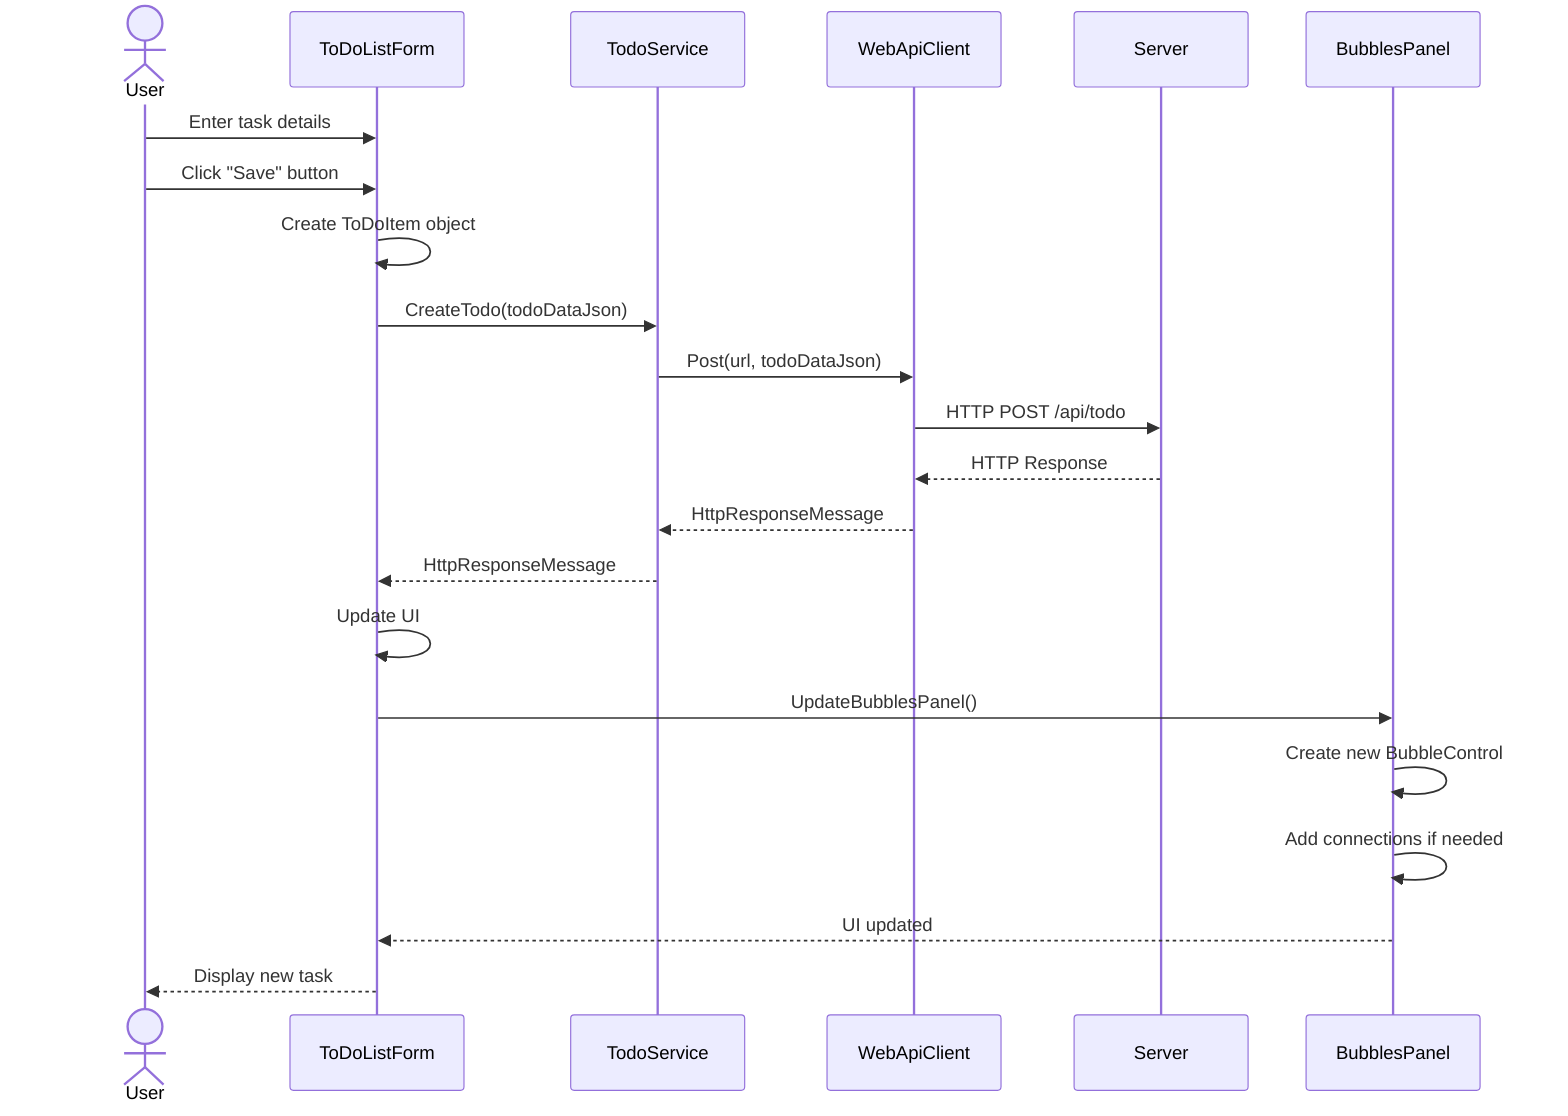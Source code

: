 sequenceDiagram
    actor User
    participant ToDoListForm
    participant TodoService
    participant WebApiClient
    participant Server
    participant BubblesPanel

    User->>ToDoListForm: Enter task details
    User->>ToDoListForm: Click "Save" button
    ToDoListForm->>ToDoListForm: Create ToDoItem object
    ToDoListForm->>TodoService: CreateTodo(todoDataJson)
    TodoService->>WebApiClient: Post(url, todoDataJson)
    WebApiClient->>Server: HTTP POST /api/todo
    Server-->>WebApiClient: HTTP Response
    WebApiClient-->>TodoService: HttpResponseMessage
    TodoService-->>ToDoListForm: HttpResponseMessage
    ToDoListForm->>ToDoListForm: Update UI
    ToDoListForm->>BubblesPanel: UpdateBubblesPanel()
    BubblesPanel->>BubblesPanel: Create new BubbleControl
    BubblesPanel->>BubblesPanel: Add connections if needed
    BubblesPanel-->>ToDoListForm: UI updated
    ToDoListForm-->>User: Display new task